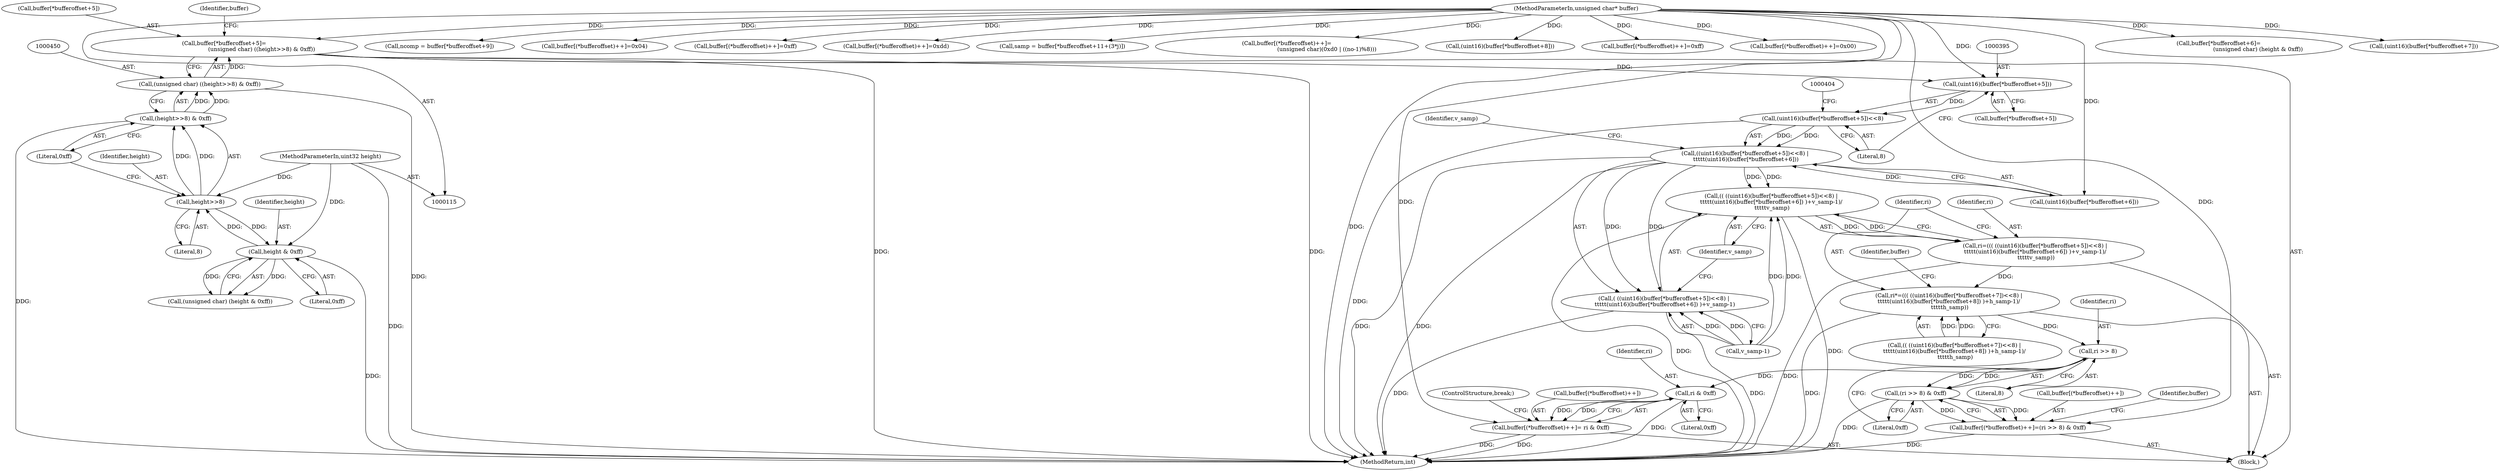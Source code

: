 digraph "0_libtiff_83a4b92815ea04969d494416eaae3d4c6b338e4a#diff-c8b4b355f9b5c06d585b23138e1c185f_3@pointer" {
"1000394" [label="(Call,(uint16)(buffer[*bufferoffset+5]))"];
"1000442" [label="(Call,buffer[*bufferoffset+5]=\n                                          (unsigned char) ((height>>8) & 0xff))"];
"1000449" [label="(Call,(unsigned char) ((height>>8) & 0xff))"];
"1000451" [label="(Call,(height>>8) & 0xff)"];
"1000452" [label="(Call,height>>8)"];
"1000465" [label="(Call,height & 0xff)"];
"1000122" [label="(MethodParameterIn,uint32 height)"];
"1000118" [label="(MethodParameterIn,unsigned char* buffer)"];
"1000393" [label="(Call,(uint16)(buffer[*bufferoffset+5])<<8)"];
"1000392" [label="(Call,((uint16)(buffer[*bufferoffset+5])<<8) | \n\t\t\t\t\t(uint16)(buffer[*bufferoffset+6]))"];
"1000390" [label="(Call,(( ((uint16)(buffer[*bufferoffset+5])<<8) | \n\t\t\t\t\t(uint16)(buffer[*bufferoffset+6]) )+v_samp-1)/ \n\t\t\t\t\tv_samp)"];
"1000388" [label="(Call,ri=((( ((uint16)(buffer[*bufferoffset+5])<<8) | \n\t\t\t\t\t(uint16)(buffer[*bufferoffset+6]) )+v_samp-1)/ \n\t\t\t\t\tv_samp))"];
"1000415" [label="(Call,ri*=((( ((uint16)(buffer[*bufferoffset+7])<<8) | \n\t\t\t\t\t(uint16)(buffer[*bufferoffset+8]) )+h_samp-1)/ \n\t\t\t\t\th_samp))"];
"1000509" [label="(Call,ri >> 8)"];
"1000508" [label="(Call,(ri >> 8) & 0xff)"];
"1000502" [label="(Call,buffer[(*bufferoffset)++]=(ri >> 8) & 0xff)"];
"1000519" [label="(Call,ri & 0xff)"];
"1000513" [label="(Call,buffer[(*bufferoffset)++]= ri & 0xff)"];
"1000391" [label="(Call,( ((uint16)(buffer[*bufferoffset+5])<<8) | \n\t\t\t\t\t(uint16)(buffer[*bufferoffset+6]) )+v_samp-1)"];
"1000456" [label="(Call,buffer[*bufferoffset+6]=\n                                            (unsigned char) (height & 0xff))"];
"1000519" [label="(Call,ri & 0xff)"];
"1000466" [label="(Identifier,height)"];
"1000453" [label="(Identifier,height)"];
"1000463" [label="(Call,(unsigned char) (height & 0xff))"];
"1000502" [label="(Call,buffer[(*bufferoffset)++]=(ri >> 8) & 0xff)"];
"1000443" [label="(Call,buffer[*bufferoffset+5])"];
"1000391" [label="(Call,( ((uint16)(buffer[*bufferoffset+5])<<8) | \n\t\t\t\t\t(uint16)(buffer[*bufferoffset+6]) )+v_samp-1)"];
"1000394" [label="(Call,(uint16)(buffer[*bufferoffset+5]))"];
"1000455" [label="(Literal,0xff)"];
"1000513" [label="(Call,buffer[(*bufferoffset)++]= ri & 0xff)"];
"1000454" [label="(Literal,8)"];
"1000515" [label="(Identifier,buffer)"];
"1000392" [label="(Call,((uint16)(buffer[*bufferoffset+5])<<8) | \n\t\t\t\t\t(uint16)(buffer[*bufferoffset+6]))"];
"1000509" [label="(Call,ri >> 8)"];
"1000465" [label="(Call,height & 0xff)"];
"1000421" [label="(Call,(uint16)(buffer[*bufferoffset+7]))"];
"1000298" [label="(Call,ncomp = buffer[*bufferoffset+9])"];
"1000402" [label="(Literal,8)"];
"1000449" [label="(Call,(unsigned char) ((height>>8) & 0xff))"];
"1000451" [label="(Call,(height>>8) & 0xff)"];
"1000118" [label="(MethodParameterIn,unsigned char* buffer)"];
"1000396" [label="(Call,buffer[*bufferoffset+5])"];
"1000512" [label="(Literal,0xff)"];
"1000511" [label="(Literal,8)"];
"1000520" [label="(Identifier,ri)"];
"1000514" [label="(Call,buffer[(*bufferoffset)++])"];
"1000411" [label="(Call,v_samp-1)"];
"1000260" [label="(Block,)"];
"1000495" [label="(Call,buffer[(*bufferoffset)++]=0x04)"];
"1000388" [label="(Call,ri=((( ((uint16)(buffer[*bufferoffset+5])<<8) | \n\t\t\t\t\t(uint16)(buffer[*bufferoffset+6]) )+v_samp-1)/ \n\t\t\t\t\tv_samp))"];
"1000522" [label="(ControlStructure,break;)"];
"1000389" [label="(Identifier,ri)"];
"1000390" [label="(Call,(( ((uint16)(buffer[*bufferoffset+5])<<8) | \n\t\t\t\t\t(uint16)(buffer[*bufferoffset+6]) )+v_samp-1)/ \n\t\t\t\t\tv_samp)"];
"1000510" [label="(Identifier,ri)"];
"1000607" [label="(Call,buffer[(*bufferoffset)++]=0xff)"];
"1000417" [label="(Call,(( ((uint16)(buffer[*bufferoffset+7])<<8) | \n\t\t\t\t\t(uint16)(buffer[*bufferoffset+8]) )+h_samp-1)/ \n\t\t\t\t\th_samp)"];
"1000467" [label="(Literal,0xff)"];
"1000481" [label="(Call,buffer[(*bufferoffset)++]=0xdd)"];
"1000348" [label="(Call,samp = buffer[*bufferoffset+11+(3*j)])"];
"1000614" [label="(Call,buffer[(*bufferoffset)++]=\n                                             (unsigned char)(0xd0 | ((no-1)%8)))"];
"1000415" [label="(Call,ri*=((( ((uint16)(buffer[*bufferoffset+7])<<8) | \n\t\t\t\t\t(uint16)(buffer[*bufferoffset+8]) )+h_samp-1)/ \n\t\t\t\t\th_samp))"];
"1000442" [label="(Call,buffer[*bufferoffset+5]=\n                                          (unsigned char) ((height>>8) & 0xff))"];
"1000458" [label="(Identifier,buffer)"];
"1000403" [label="(Call,(uint16)(buffer[*bufferoffset+6]))"];
"1000414" [label="(Identifier,v_samp)"];
"1000444" [label="(Identifier,buffer)"];
"1000508" [label="(Call,(ri >> 8) & 0xff)"];
"1000678" [label="(MethodReturn,int)"];
"1000393" [label="(Call,(uint16)(buffer[*bufferoffset+5])<<8)"];
"1000122" [label="(MethodParameterIn,uint32 height)"];
"1000416" [label="(Identifier,ri)"];
"1000430" [label="(Call,(uint16)(buffer[*bufferoffset+8]))"];
"1000412" [label="(Identifier,v_samp)"];
"1000474" [label="(Call,buffer[(*bufferoffset)++]=0xff)"];
"1000503" [label="(Call,buffer[(*bufferoffset)++])"];
"1000521" [label="(Literal,0xff)"];
"1000452" [label="(Call,height>>8)"];
"1000488" [label="(Call,buffer[(*bufferoffset)++]=0x00)"];
"1000394" -> "1000393"  [label="AST: "];
"1000394" -> "1000396"  [label="CFG: "];
"1000395" -> "1000394"  [label="AST: "];
"1000396" -> "1000394"  [label="AST: "];
"1000402" -> "1000394"  [label="CFG: "];
"1000394" -> "1000393"  [label="DDG: "];
"1000442" -> "1000394"  [label="DDG: "];
"1000118" -> "1000394"  [label="DDG: "];
"1000442" -> "1000260"  [label="AST: "];
"1000442" -> "1000449"  [label="CFG: "];
"1000443" -> "1000442"  [label="AST: "];
"1000449" -> "1000442"  [label="AST: "];
"1000458" -> "1000442"  [label="CFG: "];
"1000442" -> "1000678"  [label="DDG: "];
"1000442" -> "1000678"  [label="DDG: "];
"1000449" -> "1000442"  [label="DDG: "];
"1000118" -> "1000442"  [label="DDG: "];
"1000449" -> "1000451"  [label="CFG: "];
"1000450" -> "1000449"  [label="AST: "];
"1000451" -> "1000449"  [label="AST: "];
"1000449" -> "1000678"  [label="DDG: "];
"1000451" -> "1000449"  [label="DDG: "];
"1000451" -> "1000449"  [label="DDG: "];
"1000451" -> "1000455"  [label="CFG: "];
"1000452" -> "1000451"  [label="AST: "];
"1000455" -> "1000451"  [label="AST: "];
"1000451" -> "1000678"  [label="DDG: "];
"1000452" -> "1000451"  [label="DDG: "];
"1000452" -> "1000451"  [label="DDG: "];
"1000452" -> "1000454"  [label="CFG: "];
"1000453" -> "1000452"  [label="AST: "];
"1000454" -> "1000452"  [label="AST: "];
"1000455" -> "1000452"  [label="CFG: "];
"1000465" -> "1000452"  [label="DDG: "];
"1000122" -> "1000452"  [label="DDG: "];
"1000452" -> "1000465"  [label="DDG: "];
"1000465" -> "1000463"  [label="AST: "];
"1000465" -> "1000467"  [label="CFG: "];
"1000466" -> "1000465"  [label="AST: "];
"1000467" -> "1000465"  [label="AST: "];
"1000463" -> "1000465"  [label="CFG: "];
"1000465" -> "1000678"  [label="DDG: "];
"1000465" -> "1000463"  [label="DDG: "];
"1000465" -> "1000463"  [label="DDG: "];
"1000122" -> "1000465"  [label="DDG: "];
"1000122" -> "1000115"  [label="AST: "];
"1000122" -> "1000678"  [label="DDG: "];
"1000118" -> "1000115"  [label="AST: "];
"1000118" -> "1000678"  [label="DDG: "];
"1000118" -> "1000298"  [label="DDG: "];
"1000118" -> "1000348"  [label="DDG: "];
"1000118" -> "1000403"  [label="DDG: "];
"1000118" -> "1000421"  [label="DDG: "];
"1000118" -> "1000430"  [label="DDG: "];
"1000118" -> "1000456"  [label="DDG: "];
"1000118" -> "1000474"  [label="DDG: "];
"1000118" -> "1000481"  [label="DDG: "];
"1000118" -> "1000488"  [label="DDG: "];
"1000118" -> "1000495"  [label="DDG: "];
"1000118" -> "1000502"  [label="DDG: "];
"1000118" -> "1000513"  [label="DDG: "];
"1000118" -> "1000607"  [label="DDG: "];
"1000118" -> "1000614"  [label="DDG: "];
"1000393" -> "1000392"  [label="AST: "];
"1000393" -> "1000402"  [label="CFG: "];
"1000402" -> "1000393"  [label="AST: "];
"1000404" -> "1000393"  [label="CFG: "];
"1000393" -> "1000678"  [label="DDG: "];
"1000393" -> "1000392"  [label="DDG: "];
"1000393" -> "1000392"  [label="DDG: "];
"1000392" -> "1000391"  [label="AST: "];
"1000392" -> "1000403"  [label="CFG: "];
"1000403" -> "1000392"  [label="AST: "];
"1000412" -> "1000392"  [label="CFG: "];
"1000392" -> "1000678"  [label="DDG: "];
"1000392" -> "1000678"  [label="DDG: "];
"1000392" -> "1000390"  [label="DDG: "];
"1000392" -> "1000390"  [label="DDG: "];
"1000392" -> "1000391"  [label="DDG: "];
"1000392" -> "1000391"  [label="DDG: "];
"1000403" -> "1000392"  [label="DDG: "];
"1000390" -> "1000388"  [label="AST: "];
"1000390" -> "1000414"  [label="CFG: "];
"1000391" -> "1000390"  [label="AST: "];
"1000414" -> "1000390"  [label="AST: "];
"1000388" -> "1000390"  [label="CFG: "];
"1000390" -> "1000678"  [label="DDG: "];
"1000390" -> "1000678"  [label="DDG: "];
"1000390" -> "1000388"  [label="DDG: "];
"1000390" -> "1000388"  [label="DDG: "];
"1000411" -> "1000390"  [label="DDG: "];
"1000411" -> "1000390"  [label="DDG: "];
"1000388" -> "1000260"  [label="AST: "];
"1000389" -> "1000388"  [label="AST: "];
"1000416" -> "1000388"  [label="CFG: "];
"1000388" -> "1000678"  [label="DDG: "];
"1000388" -> "1000415"  [label="DDG: "];
"1000415" -> "1000260"  [label="AST: "];
"1000415" -> "1000417"  [label="CFG: "];
"1000416" -> "1000415"  [label="AST: "];
"1000417" -> "1000415"  [label="AST: "];
"1000444" -> "1000415"  [label="CFG: "];
"1000415" -> "1000678"  [label="DDG: "];
"1000417" -> "1000415"  [label="DDG: "];
"1000417" -> "1000415"  [label="DDG: "];
"1000415" -> "1000509"  [label="DDG: "];
"1000509" -> "1000508"  [label="AST: "];
"1000509" -> "1000511"  [label="CFG: "];
"1000510" -> "1000509"  [label="AST: "];
"1000511" -> "1000509"  [label="AST: "];
"1000512" -> "1000509"  [label="CFG: "];
"1000509" -> "1000508"  [label="DDG: "];
"1000509" -> "1000508"  [label="DDG: "];
"1000509" -> "1000519"  [label="DDG: "];
"1000508" -> "1000502"  [label="AST: "];
"1000508" -> "1000512"  [label="CFG: "];
"1000512" -> "1000508"  [label="AST: "];
"1000502" -> "1000508"  [label="CFG: "];
"1000508" -> "1000678"  [label="DDG: "];
"1000508" -> "1000502"  [label="DDG: "];
"1000508" -> "1000502"  [label="DDG: "];
"1000502" -> "1000260"  [label="AST: "];
"1000503" -> "1000502"  [label="AST: "];
"1000515" -> "1000502"  [label="CFG: "];
"1000502" -> "1000678"  [label="DDG: "];
"1000519" -> "1000513"  [label="AST: "];
"1000519" -> "1000521"  [label="CFG: "];
"1000520" -> "1000519"  [label="AST: "];
"1000521" -> "1000519"  [label="AST: "];
"1000513" -> "1000519"  [label="CFG: "];
"1000519" -> "1000678"  [label="DDG: "];
"1000519" -> "1000513"  [label="DDG: "];
"1000519" -> "1000513"  [label="DDG: "];
"1000513" -> "1000260"  [label="AST: "];
"1000514" -> "1000513"  [label="AST: "];
"1000522" -> "1000513"  [label="CFG: "];
"1000513" -> "1000678"  [label="DDG: "];
"1000513" -> "1000678"  [label="DDG: "];
"1000391" -> "1000411"  [label="CFG: "];
"1000411" -> "1000391"  [label="AST: "];
"1000414" -> "1000391"  [label="CFG: "];
"1000391" -> "1000678"  [label="DDG: "];
"1000391" -> "1000678"  [label="DDG: "];
"1000411" -> "1000391"  [label="DDG: "];
"1000411" -> "1000391"  [label="DDG: "];
}
